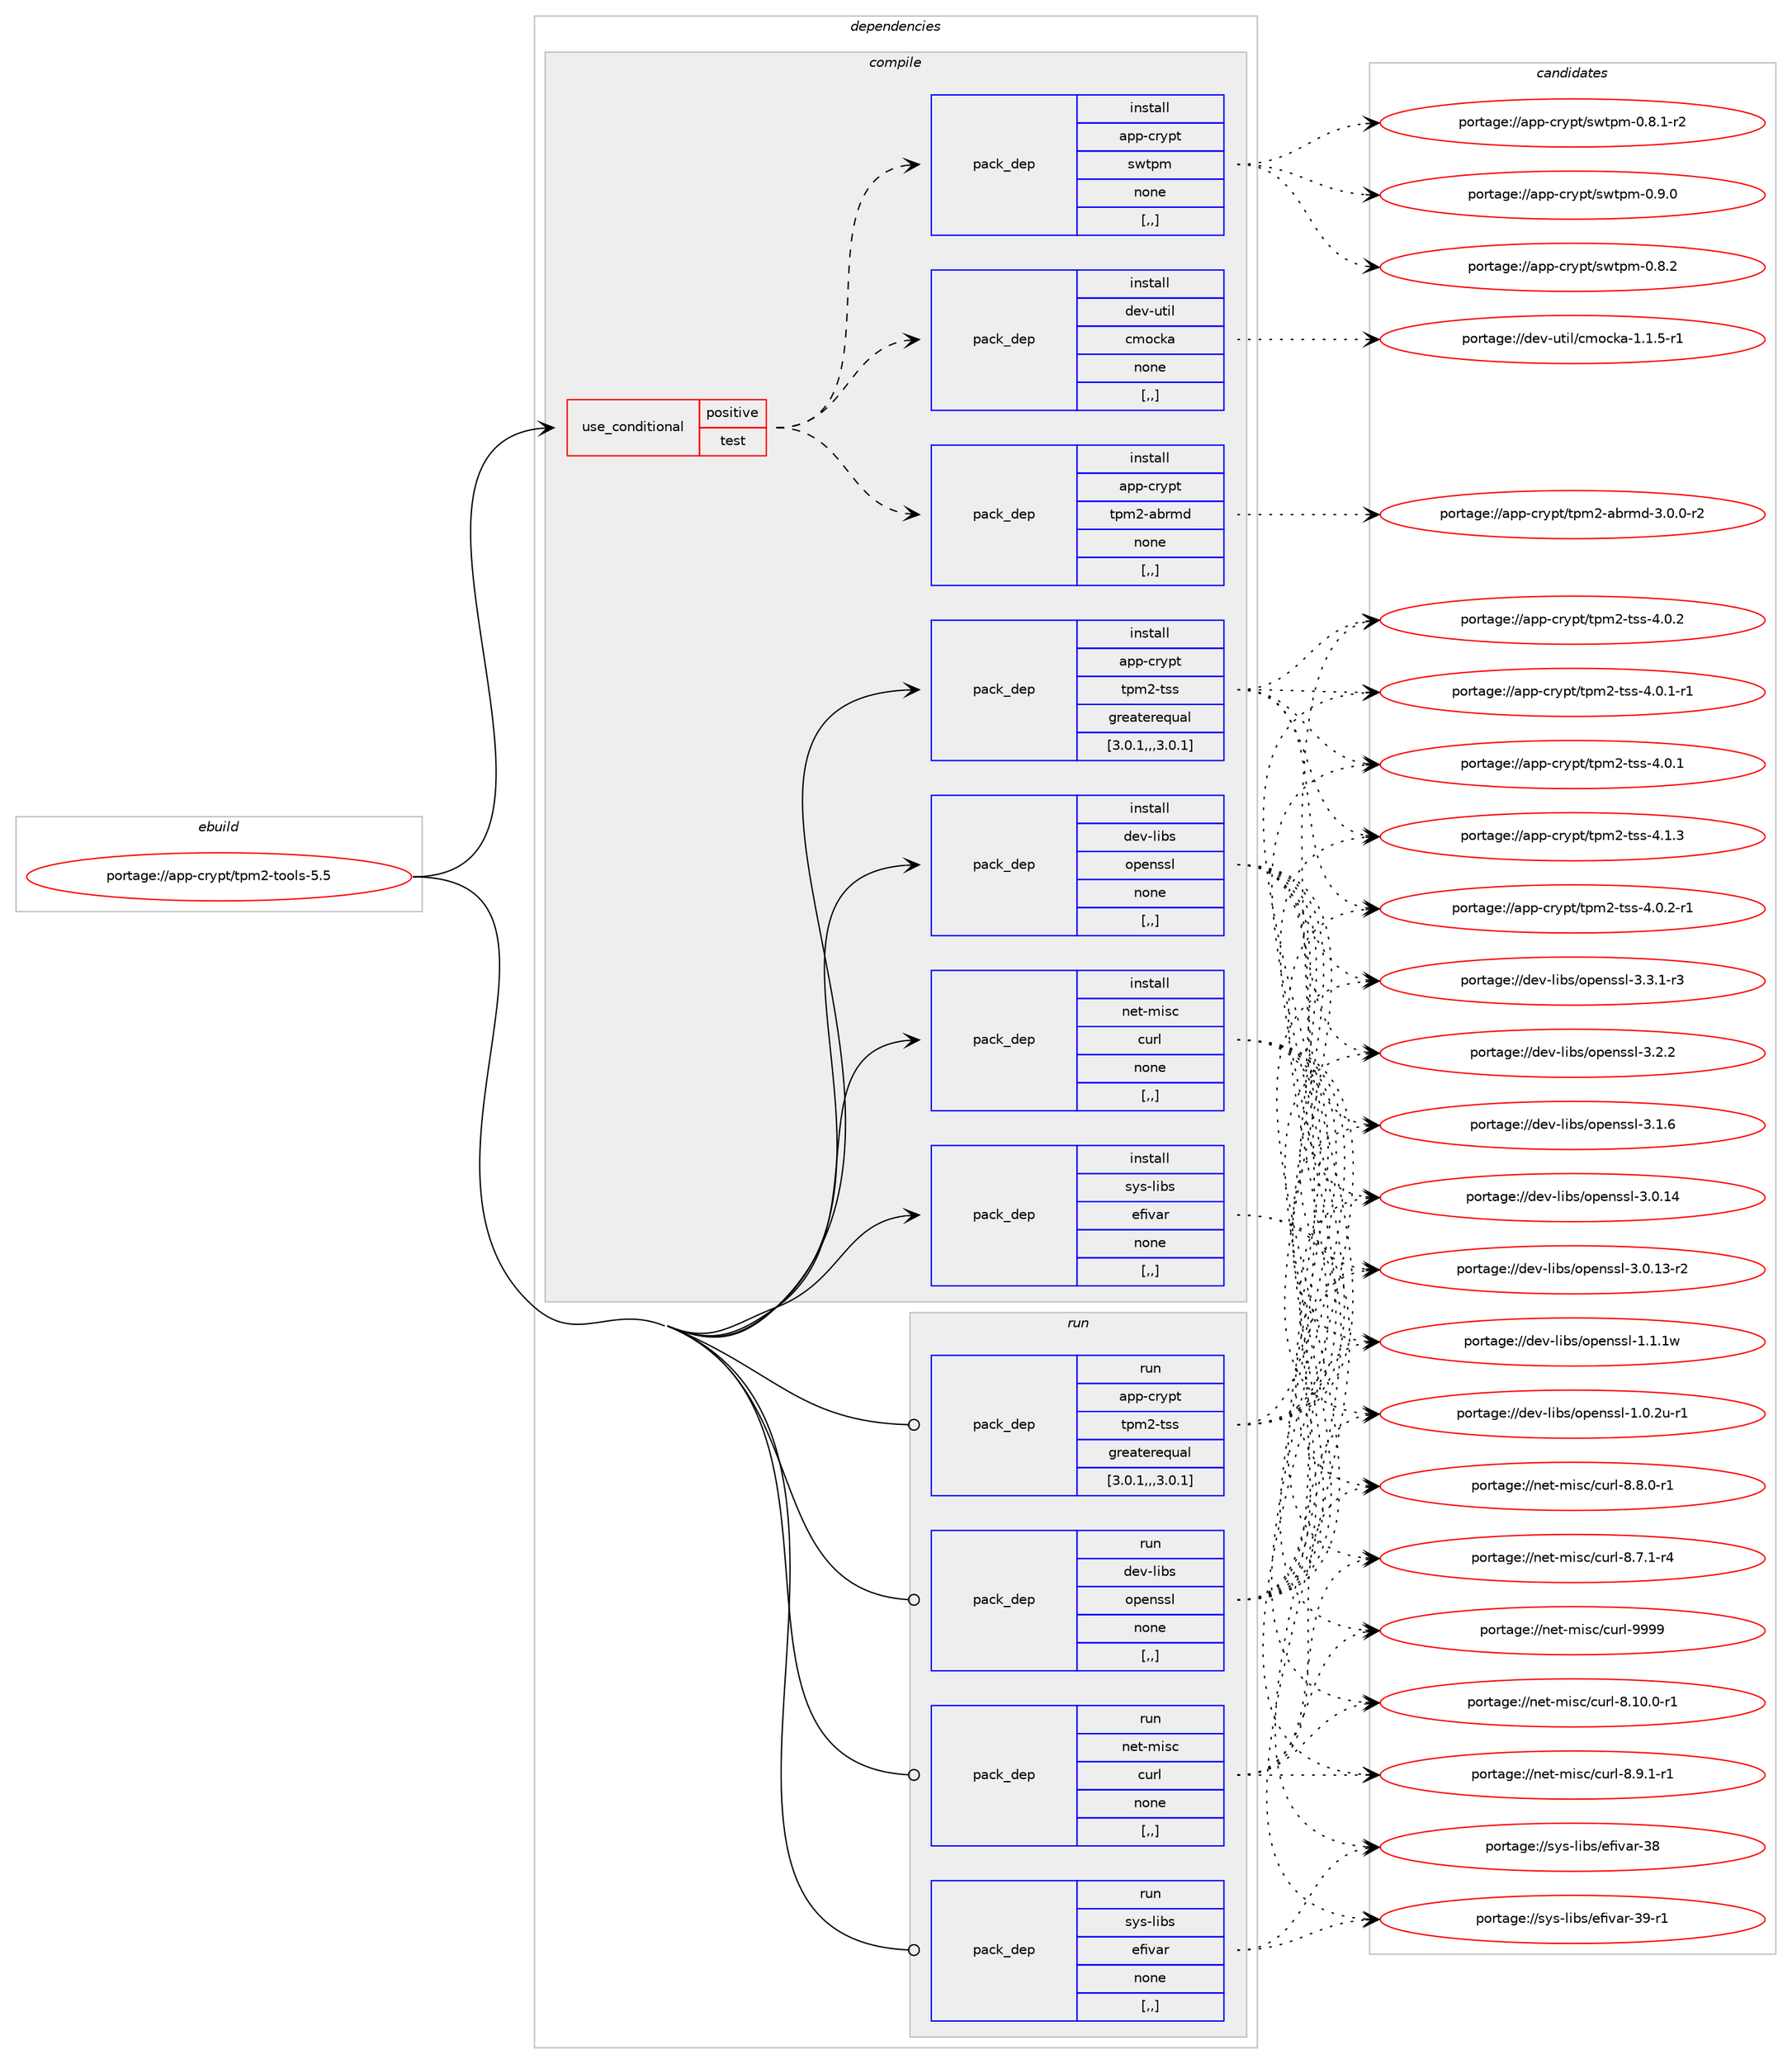 digraph prolog {

# *************
# Graph options
# *************

newrank=true;
concentrate=true;
compound=true;
graph [rankdir=LR,fontname=Helvetica,fontsize=10,ranksep=1.5];#, ranksep=2.5, nodesep=0.2];
edge  [arrowhead=vee];
node  [fontname=Helvetica,fontsize=10];

# **********
# The ebuild
# **********

subgraph cluster_leftcol {
color=gray;
label=<<i>ebuild</i>>;
id [label="portage://app-crypt/tpm2-tools-5.5", color=red, width=4, href="../app-crypt/tpm2-tools-5.5.svg"];
}

# ****************
# The dependencies
# ****************

subgraph cluster_midcol {
color=gray;
label=<<i>dependencies</i>>;
subgraph cluster_compile {
fillcolor="#eeeeee";
style=filled;
label=<<i>compile</i>>;
subgraph cond133668 {
dependency508213 [label=<<TABLE BORDER="0" CELLBORDER="1" CELLSPACING="0" CELLPADDING="4"><TR><TD ROWSPAN="3" CELLPADDING="10">use_conditional</TD></TR><TR><TD>positive</TD></TR><TR><TD>test</TD></TR></TABLE>>, shape=none, color=red];
subgraph pack370859 {
dependency508214 [label=<<TABLE BORDER="0" CELLBORDER="1" CELLSPACING="0" CELLPADDING="4" WIDTH="220"><TR><TD ROWSPAN="6" CELLPADDING="30">pack_dep</TD></TR><TR><TD WIDTH="110">install</TD></TR><TR><TD>app-crypt</TD></TR><TR><TD>swtpm</TD></TR><TR><TD>none</TD></TR><TR><TD>[,,]</TD></TR></TABLE>>, shape=none, color=blue];
}
dependency508213:e -> dependency508214:w [weight=20,style="dashed",arrowhead="vee"];
subgraph pack370860 {
dependency508215 [label=<<TABLE BORDER="0" CELLBORDER="1" CELLSPACING="0" CELLPADDING="4" WIDTH="220"><TR><TD ROWSPAN="6" CELLPADDING="30">pack_dep</TD></TR><TR><TD WIDTH="110">install</TD></TR><TR><TD>app-crypt</TD></TR><TR><TD>tpm2-abrmd</TD></TR><TR><TD>none</TD></TR><TR><TD>[,,]</TD></TR></TABLE>>, shape=none, color=blue];
}
dependency508213:e -> dependency508215:w [weight=20,style="dashed",arrowhead="vee"];
subgraph pack370861 {
dependency508216 [label=<<TABLE BORDER="0" CELLBORDER="1" CELLSPACING="0" CELLPADDING="4" WIDTH="220"><TR><TD ROWSPAN="6" CELLPADDING="30">pack_dep</TD></TR><TR><TD WIDTH="110">install</TD></TR><TR><TD>dev-util</TD></TR><TR><TD>cmocka</TD></TR><TR><TD>none</TD></TR><TR><TD>[,,]</TD></TR></TABLE>>, shape=none, color=blue];
}
dependency508213:e -> dependency508216:w [weight=20,style="dashed",arrowhead="vee"];
}
id:e -> dependency508213:w [weight=20,style="solid",arrowhead="vee"];
subgraph pack370862 {
dependency508217 [label=<<TABLE BORDER="0" CELLBORDER="1" CELLSPACING="0" CELLPADDING="4" WIDTH="220"><TR><TD ROWSPAN="6" CELLPADDING="30">pack_dep</TD></TR><TR><TD WIDTH="110">install</TD></TR><TR><TD>app-crypt</TD></TR><TR><TD>tpm2-tss</TD></TR><TR><TD>greaterequal</TD></TR><TR><TD>[3.0.1,,,3.0.1]</TD></TR></TABLE>>, shape=none, color=blue];
}
id:e -> dependency508217:w [weight=20,style="solid",arrowhead="vee"];
subgraph pack370863 {
dependency508218 [label=<<TABLE BORDER="0" CELLBORDER="1" CELLSPACING="0" CELLPADDING="4" WIDTH="220"><TR><TD ROWSPAN="6" CELLPADDING="30">pack_dep</TD></TR><TR><TD WIDTH="110">install</TD></TR><TR><TD>dev-libs</TD></TR><TR><TD>openssl</TD></TR><TR><TD>none</TD></TR><TR><TD>[,,]</TD></TR></TABLE>>, shape=none, color=blue];
}
id:e -> dependency508218:w [weight=20,style="solid",arrowhead="vee"];
subgraph pack370864 {
dependency508219 [label=<<TABLE BORDER="0" CELLBORDER="1" CELLSPACING="0" CELLPADDING="4" WIDTH="220"><TR><TD ROWSPAN="6" CELLPADDING="30">pack_dep</TD></TR><TR><TD WIDTH="110">install</TD></TR><TR><TD>net-misc</TD></TR><TR><TD>curl</TD></TR><TR><TD>none</TD></TR><TR><TD>[,,]</TD></TR></TABLE>>, shape=none, color=blue];
}
id:e -> dependency508219:w [weight=20,style="solid",arrowhead="vee"];
subgraph pack370865 {
dependency508220 [label=<<TABLE BORDER="0" CELLBORDER="1" CELLSPACING="0" CELLPADDING="4" WIDTH="220"><TR><TD ROWSPAN="6" CELLPADDING="30">pack_dep</TD></TR><TR><TD WIDTH="110">install</TD></TR><TR><TD>sys-libs</TD></TR><TR><TD>efivar</TD></TR><TR><TD>none</TD></TR><TR><TD>[,,]</TD></TR></TABLE>>, shape=none, color=blue];
}
id:e -> dependency508220:w [weight=20,style="solid",arrowhead="vee"];
}
subgraph cluster_compileandrun {
fillcolor="#eeeeee";
style=filled;
label=<<i>compile and run</i>>;
}
subgraph cluster_run {
fillcolor="#eeeeee";
style=filled;
label=<<i>run</i>>;
subgraph pack370866 {
dependency508221 [label=<<TABLE BORDER="0" CELLBORDER="1" CELLSPACING="0" CELLPADDING="4" WIDTH="220"><TR><TD ROWSPAN="6" CELLPADDING="30">pack_dep</TD></TR><TR><TD WIDTH="110">run</TD></TR><TR><TD>app-crypt</TD></TR><TR><TD>tpm2-tss</TD></TR><TR><TD>greaterequal</TD></TR><TR><TD>[3.0.1,,,3.0.1]</TD></TR></TABLE>>, shape=none, color=blue];
}
id:e -> dependency508221:w [weight=20,style="solid",arrowhead="odot"];
subgraph pack370867 {
dependency508222 [label=<<TABLE BORDER="0" CELLBORDER="1" CELLSPACING="0" CELLPADDING="4" WIDTH="220"><TR><TD ROWSPAN="6" CELLPADDING="30">pack_dep</TD></TR><TR><TD WIDTH="110">run</TD></TR><TR><TD>dev-libs</TD></TR><TR><TD>openssl</TD></TR><TR><TD>none</TD></TR><TR><TD>[,,]</TD></TR></TABLE>>, shape=none, color=blue];
}
id:e -> dependency508222:w [weight=20,style="solid",arrowhead="odot"];
subgraph pack370868 {
dependency508223 [label=<<TABLE BORDER="0" CELLBORDER="1" CELLSPACING="0" CELLPADDING="4" WIDTH="220"><TR><TD ROWSPAN="6" CELLPADDING="30">pack_dep</TD></TR><TR><TD WIDTH="110">run</TD></TR><TR><TD>net-misc</TD></TR><TR><TD>curl</TD></TR><TR><TD>none</TD></TR><TR><TD>[,,]</TD></TR></TABLE>>, shape=none, color=blue];
}
id:e -> dependency508223:w [weight=20,style="solid",arrowhead="odot"];
subgraph pack370869 {
dependency508224 [label=<<TABLE BORDER="0" CELLBORDER="1" CELLSPACING="0" CELLPADDING="4" WIDTH="220"><TR><TD ROWSPAN="6" CELLPADDING="30">pack_dep</TD></TR><TR><TD WIDTH="110">run</TD></TR><TR><TD>sys-libs</TD></TR><TR><TD>efivar</TD></TR><TR><TD>none</TD></TR><TR><TD>[,,]</TD></TR></TABLE>>, shape=none, color=blue];
}
id:e -> dependency508224:w [weight=20,style="solid",arrowhead="odot"];
}
}

# **************
# The candidates
# **************

subgraph cluster_choices {
rank=same;
color=gray;
label=<<i>candidates</i>>;

subgraph choice370859 {
color=black;
nodesep=1;
choice97112112459911412111211647115119116112109454846574648 [label="portage://app-crypt/swtpm-0.9.0", color=red, width=4,href="../app-crypt/swtpm-0.9.0.svg"];
choice97112112459911412111211647115119116112109454846564650 [label="portage://app-crypt/swtpm-0.8.2", color=red, width=4,href="../app-crypt/swtpm-0.8.2.svg"];
choice971121124599114121112116471151191161121094548465646494511450 [label="portage://app-crypt/swtpm-0.8.1-r2", color=red, width=4,href="../app-crypt/swtpm-0.8.1-r2.svg"];
dependency508214:e -> choice97112112459911412111211647115119116112109454846574648:w [style=dotted,weight="100"];
dependency508214:e -> choice97112112459911412111211647115119116112109454846564650:w [style=dotted,weight="100"];
dependency508214:e -> choice971121124599114121112116471151191161121094548465646494511450:w [style=dotted,weight="100"];
}
subgraph choice370860 {
color=black;
nodesep=1;
choice97112112459911412111211647116112109504597981141091004551464846484511450 [label="portage://app-crypt/tpm2-abrmd-3.0.0-r2", color=red, width=4,href="../app-crypt/tpm2-abrmd-3.0.0-r2.svg"];
dependency508215:e -> choice97112112459911412111211647116112109504597981141091004551464846484511450:w [style=dotted,weight="100"];
}
subgraph choice370861 {
color=black;
nodesep=1;
choice10010111845117116105108479910911199107974549464946534511449 [label="portage://dev-util/cmocka-1.1.5-r1", color=red, width=4,href="../dev-util/cmocka-1.1.5-r1.svg"];
dependency508216:e -> choice10010111845117116105108479910911199107974549464946534511449:w [style=dotted,weight="100"];
}
subgraph choice370862 {
color=black;
nodesep=1;
choice971121124599114121112116471161121095045116115115455246494651 [label="portage://app-crypt/tpm2-tss-4.1.3", color=red, width=4,href="../app-crypt/tpm2-tss-4.1.3.svg"];
choice9711211245991141211121164711611210950451161151154552464846504511449 [label="portage://app-crypt/tpm2-tss-4.0.2-r1", color=red, width=4,href="../app-crypt/tpm2-tss-4.0.2-r1.svg"];
choice971121124599114121112116471161121095045116115115455246484650 [label="portage://app-crypt/tpm2-tss-4.0.2", color=red, width=4,href="../app-crypt/tpm2-tss-4.0.2.svg"];
choice9711211245991141211121164711611210950451161151154552464846494511449 [label="portage://app-crypt/tpm2-tss-4.0.1-r1", color=red, width=4,href="../app-crypt/tpm2-tss-4.0.1-r1.svg"];
choice971121124599114121112116471161121095045116115115455246484649 [label="portage://app-crypt/tpm2-tss-4.0.1", color=red, width=4,href="../app-crypt/tpm2-tss-4.0.1.svg"];
dependency508217:e -> choice971121124599114121112116471161121095045116115115455246494651:w [style=dotted,weight="100"];
dependency508217:e -> choice9711211245991141211121164711611210950451161151154552464846504511449:w [style=dotted,weight="100"];
dependency508217:e -> choice971121124599114121112116471161121095045116115115455246484650:w [style=dotted,weight="100"];
dependency508217:e -> choice9711211245991141211121164711611210950451161151154552464846494511449:w [style=dotted,weight="100"];
dependency508217:e -> choice971121124599114121112116471161121095045116115115455246484649:w [style=dotted,weight="100"];
}
subgraph choice370863 {
color=black;
nodesep=1;
choice1001011184510810598115471111121011101151151084551465146494511451 [label="portage://dev-libs/openssl-3.3.1-r3", color=red, width=4,href="../dev-libs/openssl-3.3.1-r3.svg"];
choice100101118451081059811547111112101110115115108455146504650 [label="portage://dev-libs/openssl-3.2.2", color=red, width=4,href="../dev-libs/openssl-3.2.2.svg"];
choice100101118451081059811547111112101110115115108455146494654 [label="portage://dev-libs/openssl-3.1.6", color=red, width=4,href="../dev-libs/openssl-3.1.6.svg"];
choice10010111845108105981154711111210111011511510845514648464952 [label="portage://dev-libs/openssl-3.0.14", color=red, width=4,href="../dev-libs/openssl-3.0.14.svg"];
choice100101118451081059811547111112101110115115108455146484649514511450 [label="portage://dev-libs/openssl-3.0.13-r2", color=red, width=4,href="../dev-libs/openssl-3.0.13-r2.svg"];
choice100101118451081059811547111112101110115115108454946494649119 [label="portage://dev-libs/openssl-1.1.1w", color=red, width=4,href="../dev-libs/openssl-1.1.1w.svg"];
choice1001011184510810598115471111121011101151151084549464846501174511449 [label="portage://dev-libs/openssl-1.0.2u-r1", color=red, width=4,href="../dev-libs/openssl-1.0.2u-r1.svg"];
dependency508218:e -> choice1001011184510810598115471111121011101151151084551465146494511451:w [style=dotted,weight="100"];
dependency508218:e -> choice100101118451081059811547111112101110115115108455146504650:w [style=dotted,weight="100"];
dependency508218:e -> choice100101118451081059811547111112101110115115108455146494654:w [style=dotted,weight="100"];
dependency508218:e -> choice10010111845108105981154711111210111011511510845514648464952:w [style=dotted,weight="100"];
dependency508218:e -> choice100101118451081059811547111112101110115115108455146484649514511450:w [style=dotted,weight="100"];
dependency508218:e -> choice100101118451081059811547111112101110115115108454946494649119:w [style=dotted,weight="100"];
dependency508218:e -> choice1001011184510810598115471111121011101151151084549464846501174511449:w [style=dotted,weight="100"];
}
subgraph choice370864 {
color=black;
nodesep=1;
choice110101116451091051159947991171141084557575757 [label="portage://net-misc/curl-9999", color=red, width=4,href="../net-misc/curl-9999.svg"];
choice11010111645109105115994799117114108455646494846484511449 [label="portage://net-misc/curl-8.10.0-r1", color=red, width=4,href="../net-misc/curl-8.10.0-r1.svg"];
choice110101116451091051159947991171141084556465746494511449 [label="portage://net-misc/curl-8.9.1-r1", color=red, width=4,href="../net-misc/curl-8.9.1-r1.svg"];
choice110101116451091051159947991171141084556465646484511449 [label="portage://net-misc/curl-8.8.0-r1", color=red, width=4,href="../net-misc/curl-8.8.0-r1.svg"];
choice110101116451091051159947991171141084556465546494511452 [label="portage://net-misc/curl-8.7.1-r4", color=red, width=4,href="../net-misc/curl-8.7.1-r4.svg"];
dependency508219:e -> choice110101116451091051159947991171141084557575757:w [style=dotted,weight="100"];
dependency508219:e -> choice11010111645109105115994799117114108455646494846484511449:w [style=dotted,weight="100"];
dependency508219:e -> choice110101116451091051159947991171141084556465746494511449:w [style=dotted,weight="100"];
dependency508219:e -> choice110101116451091051159947991171141084556465646484511449:w [style=dotted,weight="100"];
dependency508219:e -> choice110101116451091051159947991171141084556465546494511452:w [style=dotted,weight="100"];
}
subgraph choice370865 {
color=black;
nodesep=1;
choice115121115451081059811547101102105118971144551574511449 [label="portage://sys-libs/efivar-39-r1", color=red, width=4,href="../sys-libs/efivar-39-r1.svg"];
choice11512111545108105981154710110210511897114455156 [label="portage://sys-libs/efivar-38", color=red, width=4,href="../sys-libs/efivar-38.svg"];
dependency508220:e -> choice115121115451081059811547101102105118971144551574511449:w [style=dotted,weight="100"];
dependency508220:e -> choice11512111545108105981154710110210511897114455156:w [style=dotted,weight="100"];
}
subgraph choice370866 {
color=black;
nodesep=1;
choice971121124599114121112116471161121095045116115115455246494651 [label="portage://app-crypt/tpm2-tss-4.1.3", color=red, width=4,href="../app-crypt/tpm2-tss-4.1.3.svg"];
choice9711211245991141211121164711611210950451161151154552464846504511449 [label="portage://app-crypt/tpm2-tss-4.0.2-r1", color=red, width=4,href="../app-crypt/tpm2-tss-4.0.2-r1.svg"];
choice971121124599114121112116471161121095045116115115455246484650 [label="portage://app-crypt/tpm2-tss-4.0.2", color=red, width=4,href="../app-crypt/tpm2-tss-4.0.2.svg"];
choice9711211245991141211121164711611210950451161151154552464846494511449 [label="portage://app-crypt/tpm2-tss-4.0.1-r1", color=red, width=4,href="../app-crypt/tpm2-tss-4.0.1-r1.svg"];
choice971121124599114121112116471161121095045116115115455246484649 [label="portage://app-crypt/tpm2-tss-4.0.1", color=red, width=4,href="../app-crypt/tpm2-tss-4.0.1.svg"];
dependency508221:e -> choice971121124599114121112116471161121095045116115115455246494651:w [style=dotted,weight="100"];
dependency508221:e -> choice9711211245991141211121164711611210950451161151154552464846504511449:w [style=dotted,weight="100"];
dependency508221:e -> choice971121124599114121112116471161121095045116115115455246484650:w [style=dotted,weight="100"];
dependency508221:e -> choice9711211245991141211121164711611210950451161151154552464846494511449:w [style=dotted,weight="100"];
dependency508221:e -> choice971121124599114121112116471161121095045116115115455246484649:w [style=dotted,weight="100"];
}
subgraph choice370867 {
color=black;
nodesep=1;
choice1001011184510810598115471111121011101151151084551465146494511451 [label="portage://dev-libs/openssl-3.3.1-r3", color=red, width=4,href="../dev-libs/openssl-3.3.1-r3.svg"];
choice100101118451081059811547111112101110115115108455146504650 [label="portage://dev-libs/openssl-3.2.2", color=red, width=4,href="../dev-libs/openssl-3.2.2.svg"];
choice100101118451081059811547111112101110115115108455146494654 [label="portage://dev-libs/openssl-3.1.6", color=red, width=4,href="../dev-libs/openssl-3.1.6.svg"];
choice10010111845108105981154711111210111011511510845514648464952 [label="portage://dev-libs/openssl-3.0.14", color=red, width=4,href="../dev-libs/openssl-3.0.14.svg"];
choice100101118451081059811547111112101110115115108455146484649514511450 [label="portage://dev-libs/openssl-3.0.13-r2", color=red, width=4,href="../dev-libs/openssl-3.0.13-r2.svg"];
choice100101118451081059811547111112101110115115108454946494649119 [label="portage://dev-libs/openssl-1.1.1w", color=red, width=4,href="../dev-libs/openssl-1.1.1w.svg"];
choice1001011184510810598115471111121011101151151084549464846501174511449 [label="portage://dev-libs/openssl-1.0.2u-r1", color=red, width=4,href="../dev-libs/openssl-1.0.2u-r1.svg"];
dependency508222:e -> choice1001011184510810598115471111121011101151151084551465146494511451:w [style=dotted,weight="100"];
dependency508222:e -> choice100101118451081059811547111112101110115115108455146504650:w [style=dotted,weight="100"];
dependency508222:e -> choice100101118451081059811547111112101110115115108455146494654:w [style=dotted,weight="100"];
dependency508222:e -> choice10010111845108105981154711111210111011511510845514648464952:w [style=dotted,weight="100"];
dependency508222:e -> choice100101118451081059811547111112101110115115108455146484649514511450:w [style=dotted,weight="100"];
dependency508222:e -> choice100101118451081059811547111112101110115115108454946494649119:w [style=dotted,weight="100"];
dependency508222:e -> choice1001011184510810598115471111121011101151151084549464846501174511449:w [style=dotted,weight="100"];
}
subgraph choice370868 {
color=black;
nodesep=1;
choice110101116451091051159947991171141084557575757 [label="portage://net-misc/curl-9999", color=red, width=4,href="../net-misc/curl-9999.svg"];
choice11010111645109105115994799117114108455646494846484511449 [label="portage://net-misc/curl-8.10.0-r1", color=red, width=4,href="../net-misc/curl-8.10.0-r1.svg"];
choice110101116451091051159947991171141084556465746494511449 [label="portage://net-misc/curl-8.9.1-r1", color=red, width=4,href="../net-misc/curl-8.9.1-r1.svg"];
choice110101116451091051159947991171141084556465646484511449 [label="portage://net-misc/curl-8.8.0-r1", color=red, width=4,href="../net-misc/curl-8.8.0-r1.svg"];
choice110101116451091051159947991171141084556465546494511452 [label="portage://net-misc/curl-8.7.1-r4", color=red, width=4,href="../net-misc/curl-8.7.1-r4.svg"];
dependency508223:e -> choice110101116451091051159947991171141084557575757:w [style=dotted,weight="100"];
dependency508223:e -> choice11010111645109105115994799117114108455646494846484511449:w [style=dotted,weight="100"];
dependency508223:e -> choice110101116451091051159947991171141084556465746494511449:w [style=dotted,weight="100"];
dependency508223:e -> choice110101116451091051159947991171141084556465646484511449:w [style=dotted,weight="100"];
dependency508223:e -> choice110101116451091051159947991171141084556465546494511452:w [style=dotted,weight="100"];
}
subgraph choice370869 {
color=black;
nodesep=1;
choice115121115451081059811547101102105118971144551574511449 [label="portage://sys-libs/efivar-39-r1", color=red, width=4,href="../sys-libs/efivar-39-r1.svg"];
choice11512111545108105981154710110210511897114455156 [label="portage://sys-libs/efivar-38", color=red, width=4,href="../sys-libs/efivar-38.svg"];
dependency508224:e -> choice115121115451081059811547101102105118971144551574511449:w [style=dotted,weight="100"];
dependency508224:e -> choice11512111545108105981154710110210511897114455156:w [style=dotted,weight="100"];
}
}

}
